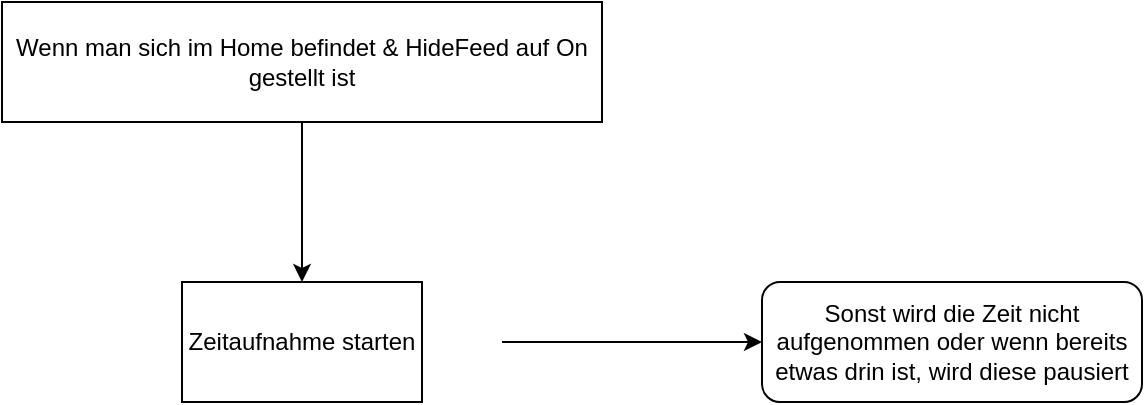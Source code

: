 <mxfile>
    <diagram id="uFOvMn6EsqtWlx_klbN-" name="Page-1">
        <mxGraphModel dx="951" dy="587" grid="1" gridSize="10" guides="1" tooltips="1" connect="1" arrows="1" fold="1" page="1" pageScale="1" pageWidth="850" pageHeight="1100" math="0" shadow="0">
            <root>
                <mxCell id="0"/>
                <mxCell id="1" parent="0"/>
                <mxCell id="2" value="Wenn man sich im Home befindet &amp;amp; HideFeed auf On gestellt ist" style="rounded=0;whiteSpace=wrap;html=1;" vertex="1" parent="1">
                    <mxGeometry x="140" y="70" width="300" height="60" as="geometry"/>
                </mxCell>
                <mxCell id="3" value="" style="endArrow=classic;html=1;exitX=0.5;exitY=1;exitDx=0;exitDy=0;entryX=0.5;entryY=0;entryDx=0;entryDy=0;" edge="1" parent="1" source="2" target="4">
                    <mxGeometry width="50" height="50" relative="1" as="geometry">
                        <mxPoint x="400" y="440" as="sourcePoint"/>
                        <mxPoint x="290" y="230" as="targetPoint"/>
                    </mxGeometry>
                </mxCell>
                <mxCell id="4" value="Zeitaufnahme starten" style="rounded=0;whiteSpace=wrap;html=1;" vertex="1" parent="1">
                    <mxGeometry x="230" y="210" width="120" height="60" as="geometry"/>
                </mxCell>
                <mxCell id="5" value="" style="endArrow=classic;html=1;entryX=0;entryY=0.5;entryDx=0;entryDy=0;" edge="1" parent="1" target="6">
                    <mxGeometry width="50" height="50" relative="1" as="geometry">
                        <mxPoint x="390" y="240" as="sourcePoint"/>
                        <mxPoint x="600" y="240" as="targetPoint"/>
                    </mxGeometry>
                </mxCell>
                <mxCell id="6" value="Sonst wird die Zeit nicht aufgenommen oder wenn bereits etwas drin ist, wird diese pausiert" style="rounded=1;whiteSpace=wrap;html=1;" vertex="1" parent="1">
                    <mxGeometry x="520" y="210" width="190" height="60" as="geometry"/>
                </mxCell>
            </root>
        </mxGraphModel>
    </diagram>
</mxfile>